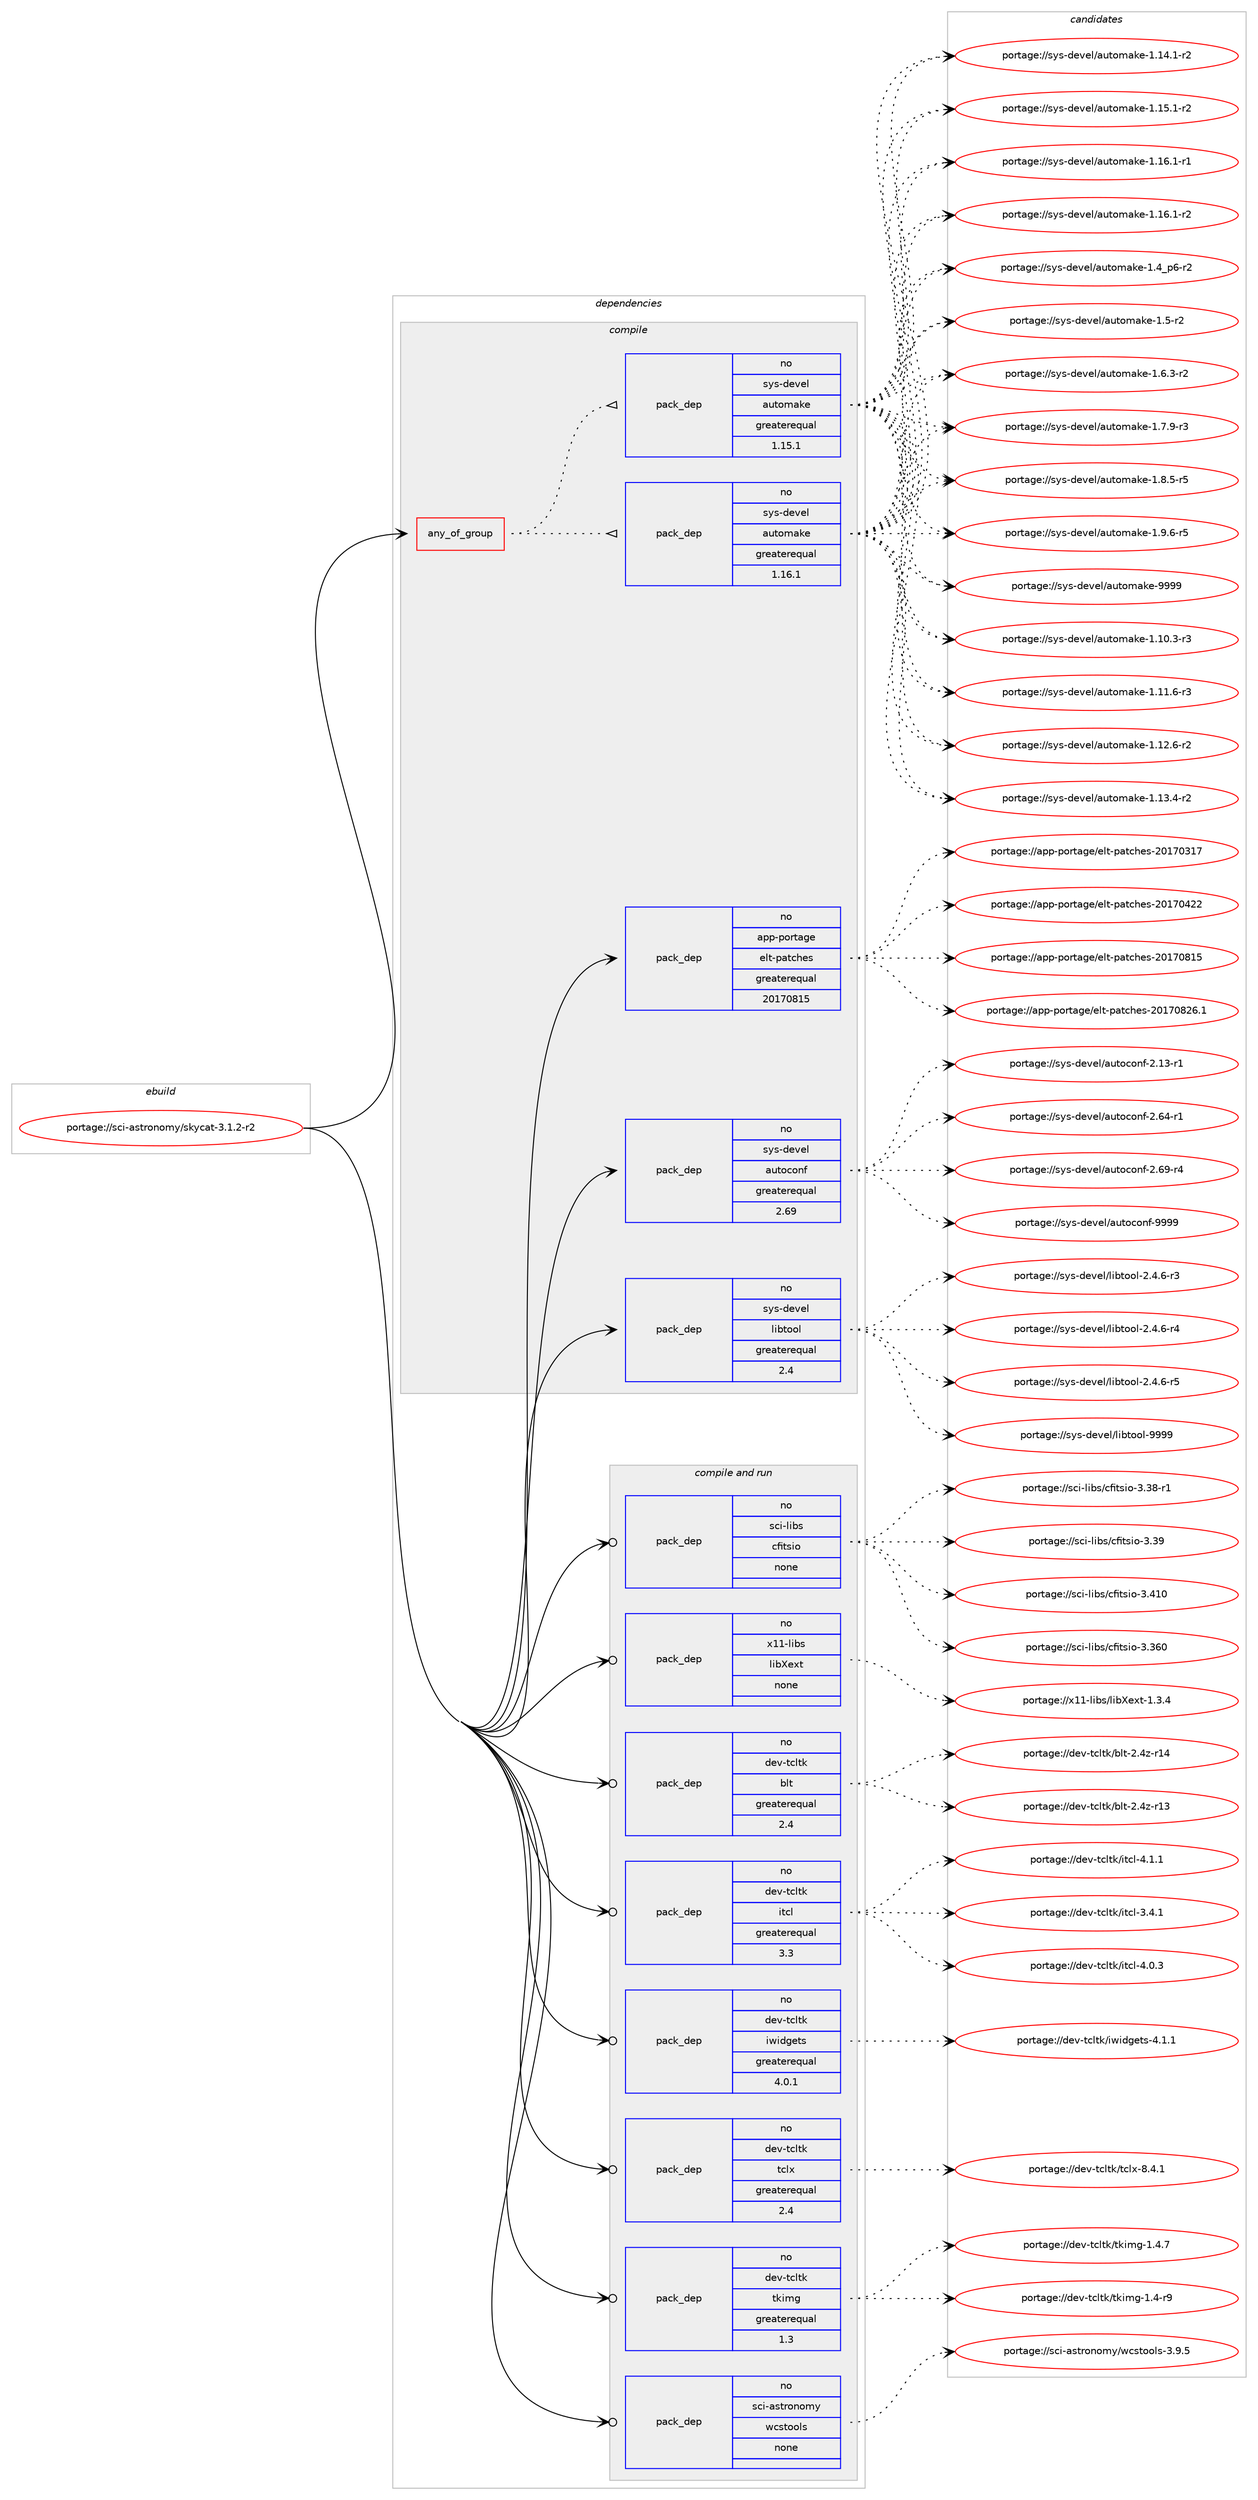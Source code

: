 digraph prolog {

# *************
# Graph options
# *************

newrank=true;
concentrate=true;
compound=true;
graph [rankdir=LR,fontname=Helvetica,fontsize=10,ranksep=1.5];#, ranksep=2.5, nodesep=0.2];
edge  [arrowhead=vee];
node  [fontname=Helvetica,fontsize=10];

# **********
# The ebuild
# **********

subgraph cluster_leftcol {
color=gray;
rank=same;
label=<<i>ebuild</i>>;
id [label="portage://sci-astronomy/skycat-3.1.2-r2", color=red, width=4, href="../sci-astronomy/skycat-3.1.2-r2.svg"];
}

# ****************
# The dependencies
# ****************

subgraph cluster_midcol {
color=gray;
label=<<i>dependencies</i>>;
subgraph cluster_compile {
fillcolor="#eeeeee";
style=filled;
label=<<i>compile</i>>;
subgraph any6240 {
dependency382399 [label=<<TABLE BORDER="0" CELLBORDER="1" CELLSPACING="0" CELLPADDING="4"><TR><TD CELLPADDING="10">any_of_group</TD></TR></TABLE>>, shape=none, color=red];subgraph pack280902 {
dependency382400 [label=<<TABLE BORDER="0" CELLBORDER="1" CELLSPACING="0" CELLPADDING="4" WIDTH="220"><TR><TD ROWSPAN="6" CELLPADDING="30">pack_dep</TD></TR><TR><TD WIDTH="110">no</TD></TR><TR><TD>sys-devel</TD></TR><TR><TD>automake</TD></TR><TR><TD>greaterequal</TD></TR><TR><TD>1.16.1</TD></TR></TABLE>>, shape=none, color=blue];
}
dependency382399:e -> dependency382400:w [weight=20,style="dotted",arrowhead="oinv"];
subgraph pack280903 {
dependency382401 [label=<<TABLE BORDER="0" CELLBORDER="1" CELLSPACING="0" CELLPADDING="4" WIDTH="220"><TR><TD ROWSPAN="6" CELLPADDING="30">pack_dep</TD></TR><TR><TD WIDTH="110">no</TD></TR><TR><TD>sys-devel</TD></TR><TR><TD>automake</TD></TR><TR><TD>greaterequal</TD></TR><TR><TD>1.15.1</TD></TR></TABLE>>, shape=none, color=blue];
}
dependency382399:e -> dependency382401:w [weight=20,style="dotted",arrowhead="oinv"];
}
id:e -> dependency382399:w [weight=20,style="solid",arrowhead="vee"];
subgraph pack280904 {
dependency382402 [label=<<TABLE BORDER="0" CELLBORDER="1" CELLSPACING="0" CELLPADDING="4" WIDTH="220"><TR><TD ROWSPAN="6" CELLPADDING="30">pack_dep</TD></TR><TR><TD WIDTH="110">no</TD></TR><TR><TD>app-portage</TD></TR><TR><TD>elt-patches</TD></TR><TR><TD>greaterequal</TD></TR><TR><TD>20170815</TD></TR></TABLE>>, shape=none, color=blue];
}
id:e -> dependency382402:w [weight=20,style="solid",arrowhead="vee"];
subgraph pack280905 {
dependency382403 [label=<<TABLE BORDER="0" CELLBORDER="1" CELLSPACING="0" CELLPADDING="4" WIDTH="220"><TR><TD ROWSPAN="6" CELLPADDING="30">pack_dep</TD></TR><TR><TD WIDTH="110">no</TD></TR><TR><TD>sys-devel</TD></TR><TR><TD>autoconf</TD></TR><TR><TD>greaterequal</TD></TR><TR><TD>2.69</TD></TR></TABLE>>, shape=none, color=blue];
}
id:e -> dependency382403:w [weight=20,style="solid",arrowhead="vee"];
subgraph pack280906 {
dependency382404 [label=<<TABLE BORDER="0" CELLBORDER="1" CELLSPACING="0" CELLPADDING="4" WIDTH="220"><TR><TD ROWSPAN="6" CELLPADDING="30">pack_dep</TD></TR><TR><TD WIDTH="110">no</TD></TR><TR><TD>sys-devel</TD></TR><TR><TD>libtool</TD></TR><TR><TD>greaterequal</TD></TR><TR><TD>2.4</TD></TR></TABLE>>, shape=none, color=blue];
}
id:e -> dependency382404:w [weight=20,style="solid",arrowhead="vee"];
}
subgraph cluster_compileandrun {
fillcolor="#eeeeee";
style=filled;
label=<<i>compile and run</i>>;
subgraph pack280907 {
dependency382405 [label=<<TABLE BORDER="0" CELLBORDER="1" CELLSPACING="0" CELLPADDING="4" WIDTH="220"><TR><TD ROWSPAN="6" CELLPADDING="30">pack_dep</TD></TR><TR><TD WIDTH="110">no</TD></TR><TR><TD>dev-tcltk</TD></TR><TR><TD>blt</TD></TR><TR><TD>greaterequal</TD></TR><TR><TD>2.4</TD></TR></TABLE>>, shape=none, color=blue];
}
id:e -> dependency382405:w [weight=20,style="solid",arrowhead="odotvee"];
subgraph pack280908 {
dependency382406 [label=<<TABLE BORDER="0" CELLBORDER="1" CELLSPACING="0" CELLPADDING="4" WIDTH="220"><TR><TD ROWSPAN="6" CELLPADDING="30">pack_dep</TD></TR><TR><TD WIDTH="110">no</TD></TR><TR><TD>dev-tcltk</TD></TR><TR><TD>itcl</TD></TR><TR><TD>greaterequal</TD></TR><TR><TD>3.3</TD></TR></TABLE>>, shape=none, color=blue];
}
id:e -> dependency382406:w [weight=20,style="solid",arrowhead="odotvee"];
subgraph pack280909 {
dependency382407 [label=<<TABLE BORDER="0" CELLBORDER="1" CELLSPACING="0" CELLPADDING="4" WIDTH="220"><TR><TD ROWSPAN="6" CELLPADDING="30">pack_dep</TD></TR><TR><TD WIDTH="110">no</TD></TR><TR><TD>dev-tcltk</TD></TR><TR><TD>iwidgets</TD></TR><TR><TD>greaterequal</TD></TR><TR><TD>4.0.1</TD></TR></TABLE>>, shape=none, color=blue];
}
id:e -> dependency382407:w [weight=20,style="solid",arrowhead="odotvee"];
subgraph pack280910 {
dependency382408 [label=<<TABLE BORDER="0" CELLBORDER="1" CELLSPACING="0" CELLPADDING="4" WIDTH="220"><TR><TD ROWSPAN="6" CELLPADDING="30">pack_dep</TD></TR><TR><TD WIDTH="110">no</TD></TR><TR><TD>dev-tcltk</TD></TR><TR><TD>tclx</TD></TR><TR><TD>greaterequal</TD></TR><TR><TD>2.4</TD></TR></TABLE>>, shape=none, color=blue];
}
id:e -> dependency382408:w [weight=20,style="solid",arrowhead="odotvee"];
subgraph pack280911 {
dependency382409 [label=<<TABLE BORDER="0" CELLBORDER="1" CELLSPACING="0" CELLPADDING="4" WIDTH="220"><TR><TD ROWSPAN="6" CELLPADDING="30">pack_dep</TD></TR><TR><TD WIDTH="110">no</TD></TR><TR><TD>dev-tcltk</TD></TR><TR><TD>tkimg</TD></TR><TR><TD>greaterequal</TD></TR><TR><TD>1.3</TD></TR></TABLE>>, shape=none, color=blue];
}
id:e -> dependency382409:w [weight=20,style="solid",arrowhead="odotvee"];
subgraph pack280912 {
dependency382410 [label=<<TABLE BORDER="0" CELLBORDER="1" CELLSPACING="0" CELLPADDING="4" WIDTH="220"><TR><TD ROWSPAN="6" CELLPADDING="30">pack_dep</TD></TR><TR><TD WIDTH="110">no</TD></TR><TR><TD>sci-astronomy</TD></TR><TR><TD>wcstools</TD></TR><TR><TD>none</TD></TR><TR><TD></TD></TR></TABLE>>, shape=none, color=blue];
}
id:e -> dependency382410:w [weight=20,style="solid",arrowhead="odotvee"];
subgraph pack280913 {
dependency382411 [label=<<TABLE BORDER="0" CELLBORDER="1" CELLSPACING="0" CELLPADDING="4" WIDTH="220"><TR><TD ROWSPAN="6" CELLPADDING="30">pack_dep</TD></TR><TR><TD WIDTH="110">no</TD></TR><TR><TD>sci-libs</TD></TR><TR><TD>cfitsio</TD></TR><TR><TD>none</TD></TR><TR><TD></TD></TR></TABLE>>, shape=none, color=blue];
}
id:e -> dependency382411:w [weight=20,style="solid",arrowhead="odotvee"];
subgraph pack280914 {
dependency382412 [label=<<TABLE BORDER="0" CELLBORDER="1" CELLSPACING="0" CELLPADDING="4" WIDTH="220"><TR><TD ROWSPAN="6" CELLPADDING="30">pack_dep</TD></TR><TR><TD WIDTH="110">no</TD></TR><TR><TD>x11-libs</TD></TR><TR><TD>libXext</TD></TR><TR><TD>none</TD></TR><TR><TD></TD></TR></TABLE>>, shape=none, color=blue];
}
id:e -> dependency382412:w [weight=20,style="solid",arrowhead="odotvee"];
}
subgraph cluster_run {
fillcolor="#eeeeee";
style=filled;
label=<<i>run</i>>;
}
}

# **************
# The candidates
# **************

subgraph cluster_choices {
rank=same;
color=gray;
label=<<i>candidates</i>>;

subgraph choice280902 {
color=black;
nodesep=1;
choiceportage11512111545100101118101108479711711611110997107101454946494846514511451 [label="portage://sys-devel/automake-1.10.3-r3", color=red, width=4,href="../sys-devel/automake-1.10.3-r3.svg"];
choiceportage11512111545100101118101108479711711611110997107101454946494946544511451 [label="portage://sys-devel/automake-1.11.6-r3", color=red, width=4,href="../sys-devel/automake-1.11.6-r3.svg"];
choiceportage11512111545100101118101108479711711611110997107101454946495046544511450 [label="portage://sys-devel/automake-1.12.6-r2", color=red, width=4,href="../sys-devel/automake-1.12.6-r2.svg"];
choiceportage11512111545100101118101108479711711611110997107101454946495146524511450 [label="portage://sys-devel/automake-1.13.4-r2", color=red, width=4,href="../sys-devel/automake-1.13.4-r2.svg"];
choiceportage11512111545100101118101108479711711611110997107101454946495246494511450 [label="portage://sys-devel/automake-1.14.1-r2", color=red, width=4,href="../sys-devel/automake-1.14.1-r2.svg"];
choiceportage11512111545100101118101108479711711611110997107101454946495346494511450 [label="portage://sys-devel/automake-1.15.1-r2", color=red, width=4,href="../sys-devel/automake-1.15.1-r2.svg"];
choiceportage11512111545100101118101108479711711611110997107101454946495446494511449 [label="portage://sys-devel/automake-1.16.1-r1", color=red, width=4,href="../sys-devel/automake-1.16.1-r1.svg"];
choiceportage11512111545100101118101108479711711611110997107101454946495446494511450 [label="portage://sys-devel/automake-1.16.1-r2", color=red, width=4,href="../sys-devel/automake-1.16.1-r2.svg"];
choiceportage115121115451001011181011084797117116111109971071014549465295112544511450 [label="portage://sys-devel/automake-1.4_p6-r2", color=red, width=4,href="../sys-devel/automake-1.4_p6-r2.svg"];
choiceportage11512111545100101118101108479711711611110997107101454946534511450 [label="portage://sys-devel/automake-1.5-r2", color=red, width=4,href="../sys-devel/automake-1.5-r2.svg"];
choiceportage115121115451001011181011084797117116111109971071014549465446514511450 [label="portage://sys-devel/automake-1.6.3-r2", color=red, width=4,href="../sys-devel/automake-1.6.3-r2.svg"];
choiceportage115121115451001011181011084797117116111109971071014549465546574511451 [label="portage://sys-devel/automake-1.7.9-r3", color=red, width=4,href="../sys-devel/automake-1.7.9-r3.svg"];
choiceportage115121115451001011181011084797117116111109971071014549465646534511453 [label="portage://sys-devel/automake-1.8.5-r5", color=red, width=4,href="../sys-devel/automake-1.8.5-r5.svg"];
choiceportage115121115451001011181011084797117116111109971071014549465746544511453 [label="portage://sys-devel/automake-1.9.6-r5", color=red, width=4,href="../sys-devel/automake-1.9.6-r5.svg"];
choiceportage115121115451001011181011084797117116111109971071014557575757 [label="portage://sys-devel/automake-9999", color=red, width=4,href="../sys-devel/automake-9999.svg"];
dependency382400:e -> choiceportage11512111545100101118101108479711711611110997107101454946494846514511451:w [style=dotted,weight="100"];
dependency382400:e -> choiceportage11512111545100101118101108479711711611110997107101454946494946544511451:w [style=dotted,weight="100"];
dependency382400:e -> choiceportage11512111545100101118101108479711711611110997107101454946495046544511450:w [style=dotted,weight="100"];
dependency382400:e -> choiceportage11512111545100101118101108479711711611110997107101454946495146524511450:w [style=dotted,weight="100"];
dependency382400:e -> choiceportage11512111545100101118101108479711711611110997107101454946495246494511450:w [style=dotted,weight="100"];
dependency382400:e -> choiceportage11512111545100101118101108479711711611110997107101454946495346494511450:w [style=dotted,weight="100"];
dependency382400:e -> choiceportage11512111545100101118101108479711711611110997107101454946495446494511449:w [style=dotted,weight="100"];
dependency382400:e -> choiceportage11512111545100101118101108479711711611110997107101454946495446494511450:w [style=dotted,weight="100"];
dependency382400:e -> choiceportage115121115451001011181011084797117116111109971071014549465295112544511450:w [style=dotted,weight="100"];
dependency382400:e -> choiceportage11512111545100101118101108479711711611110997107101454946534511450:w [style=dotted,weight="100"];
dependency382400:e -> choiceportage115121115451001011181011084797117116111109971071014549465446514511450:w [style=dotted,weight="100"];
dependency382400:e -> choiceportage115121115451001011181011084797117116111109971071014549465546574511451:w [style=dotted,weight="100"];
dependency382400:e -> choiceportage115121115451001011181011084797117116111109971071014549465646534511453:w [style=dotted,weight="100"];
dependency382400:e -> choiceportage115121115451001011181011084797117116111109971071014549465746544511453:w [style=dotted,weight="100"];
dependency382400:e -> choiceportage115121115451001011181011084797117116111109971071014557575757:w [style=dotted,weight="100"];
}
subgraph choice280903 {
color=black;
nodesep=1;
choiceportage11512111545100101118101108479711711611110997107101454946494846514511451 [label="portage://sys-devel/automake-1.10.3-r3", color=red, width=4,href="../sys-devel/automake-1.10.3-r3.svg"];
choiceportage11512111545100101118101108479711711611110997107101454946494946544511451 [label="portage://sys-devel/automake-1.11.6-r3", color=red, width=4,href="../sys-devel/automake-1.11.6-r3.svg"];
choiceportage11512111545100101118101108479711711611110997107101454946495046544511450 [label="portage://sys-devel/automake-1.12.6-r2", color=red, width=4,href="../sys-devel/automake-1.12.6-r2.svg"];
choiceportage11512111545100101118101108479711711611110997107101454946495146524511450 [label="portage://sys-devel/automake-1.13.4-r2", color=red, width=4,href="../sys-devel/automake-1.13.4-r2.svg"];
choiceportage11512111545100101118101108479711711611110997107101454946495246494511450 [label="portage://sys-devel/automake-1.14.1-r2", color=red, width=4,href="../sys-devel/automake-1.14.1-r2.svg"];
choiceportage11512111545100101118101108479711711611110997107101454946495346494511450 [label="portage://sys-devel/automake-1.15.1-r2", color=red, width=4,href="../sys-devel/automake-1.15.1-r2.svg"];
choiceportage11512111545100101118101108479711711611110997107101454946495446494511449 [label="portage://sys-devel/automake-1.16.1-r1", color=red, width=4,href="../sys-devel/automake-1.16.1-r1.svg"];
choiceportage11512111545100101118101108479711711611110997107101454946495446494511450 [label="portage://sys-devel/automake-1.16.1-r2", color=red, width=4,href="../sys-devel/automake-1.16.1-r2.svg"];
choiceportage115121115451001011181011084797117116111109971071014549465295112544511450 [label="portage://sys-devel/automake-1.4_p6-r2", color=red, width=4,href="../sys-devel/automake-1.4_p6-r2.svg"];
choiceportage11512111545100101118101108479711711611110997107101454946534511450 [label="portage://sys-devel/automake-1.5-r2", color=red, width=4,href="../sys-devel/automake-1.5-r2.svg"];
choiceportage115121115451001011181011084797117116111109971071014549465446514511450 [label="portage://sys-devel/automake-1.6.3-r2", color=red, width=4,href="../sys-devel/automake-1.6.3-r2.svg"];
choiceportage115121115451001011181011084797117116111109971071014549465546574511451 [label="portage://sys-devel/automake-1.7.9-r3", color=red, width=4,href="../sys-devel/automake-1.7.9-r3.svg"];
choiceportage115121115451001011181011084797117116111109971071014549465646534511453 [label="portage://sys-devel/automake-1.8.5-r5", color=red, width=4,href="../sys-devel/automake-1.8.5-r5.svg"];
choiceportage115121115451001011181011084797117116111109971071014549465746544511453 [label="portage://sys-devel/automake-1.9.6-r5", color=red, width=4,href="../sys-devel/automake-1.9.6-r5.svg"];
choiceportage115121115451001011181011084797117116111109971071014557575757 [label="portage://sys-devel/automake-9999", color=red, width=4,href="../sys-devel/automake-9999.svg"];
dependency382401:e -> choiceportage11512111545100101118101108479711711611110997107101454946494846514511451:w [style=dotted,weight="100"];
dependency382401:e -> choiceportage11512111545100101118101108479711711611110997107101454946494946544511451:w [style=dotted,weight="100"];
dependency382401:e -> choiceportage11512111545100101118101108479711711611110997107101454946495046544511450:w [style=dotted,weight="100"];
dependency382401:e -> choiceportage11512111545100101118101108479711711611110997107101454946495146524511450:w [style=dotted,weight="100"];
dependency382401:e -> choiceportage11512111545100101118101108479711711611110997107101454946495246494511450:w [style=dotted,weight="100"];
dependency382401:e -> choiceportage11512111545100101118101108479711711611110997107101454946495346494511450:w [style=dotted,weight="100"];
dependency382401:e -> choiceportage11512111545100101118101108479711711611110997107101454946495446494511449:w [style=dotted,weight="100"];
dependency382401:e -> choiceportage11512111545100101118101108479711711611110997107101454946495446494511450:w [style=dotted,weight="100"];
dependency382401:e -> choiceportage115121115451001011181011084797117116111109971071014549465295112544511450:w [style=dotted,weight="100"];
dependency382401:e -> choiceportage11512111545100101118101108479711711611110997107101454946534511450:w [style=dotted,weight="100"];
dependency382401:e -> choiceportage115121115451001011181011084797117116111109971071014549465446514511450:w [style=dotted,weight="100"];
dependency382401:e -> choiceportage115121115451001011181011084797117116111109971071014549465546574511451:w [style=dotted,weight="100"];
dependency382401:e -> choiceportage115121115451001011181011084797117116111109971071014549465646534511453:w [style=dotted,weight="100"];
dependency382401:e -> choiceportage115121115451001011181011084797117116111109971071014549465746544511453:w [style=dotted,weight="100"];
dependency382401:e -> choiceportage115121115451001011181011084797117116111109971071014557575757:w [style=dotted,weight="100"];
}
subgraph choice280904 {
color=black;
nodesep=1;
choiceportage97112112451121111141169710310147101108116451129711699104101115455048495548514955 [label="portage://app-portage/elt-patches-20170317", color=red, width=4,href="../app-portage/elt-patches-20170317.svg"];
choiceportage97112112451121111141169710310147101108116451129711699104101115455048495548525050 [label="portage://app-portage/elt-patches-20170422", color=red, width=4,href="../app-portage/elt-patches-20170422.svg"];
choiceportage97112112451121111141169710310147101108116451129711699104101115455048495548564953 [label="portage://app-portage/elt-patches-20170815", color=red, width=4,href="../app-portage/elt-patches-20170815.svg"];
choiceportage971121124511211111411697103101471011081164511297116991041011154550484955485650544649 [label="portage://app-portage/elt-patches-20170826.1", color=red, width=4,href="../app-portage/elt-patches-20170826.1.svg"];
dependency382402:e -> choiceportage97112112451121111141169710310147101108116451129711699104101115455048495548514955:w [style=dotted,weight="100"];
dependency382402:e -> choiceportage97112112451121111141169710310147101108116451129711699104101115455048495548525050:w [style=dotted,weight="100"];
dependency382402:e -> choiceportage97112112451121111141169710310147101108116451129711699104101115455048495548564953:w [style=dotted,weight="100"];
dependency382402:e -> choiceportage971121124511211111411697103101471011081164511297116991041011154550484955485650544649:w [style=dotted,weight="100"];
}
subgraph choice280905 {
color=black;
nodesep=1;
choiceportage1151211154510010111810110847971171161119911111010245504649514511449 [label="portage://sys-devel/autoconf-2.13-r1", color=red, width=4,href="../sys-devel/autoconf-2.13-r1.svg"];
choiceportage1151211154510010111810110847971171161119911111010245504654524511449 [label="portage://sys-devel/autoconf-2.64-r1", color=red, width=4,href="../sys-devel/autoconf-2.64-r1.svg"];
choiceportage1151211154510010111810110847971171161119911111010245504654574511452 [label="portage://sys-devel/autoconf-2.69-r4", color=red, width=4,href="../sys-devel/autoconf-2.69-r4.svg"];
choiceportage115121115451001011181011084797117116111991111101024557575757 [label="portage://sys-devel/autoconf-9999", color=red, width=4,href="../sys-devel/autoconf-9999.svg"];
dependency382403:e -> choiceportage1151211154510010111810110847971171161119911111010245504649514511449:w [style=dotted,weight="100"];
dependency382403:e -> choiceportage1151211154510010111810110847971171161119911111010245504654524511449:w [style=dotted,weight="100"];
dependency382403:e -> choiceportage1151211154510010111810110847971171161119911111010245504654574511452:w [style=dotted,weight="100"];
dependency382403:e -> choiceportage115121115451001011181011084797117116111991111101024557575757:w [style=dotted,weight="100"];
}
subgraph choice280906 {
color=black;
nodesep=1;
choiceportage1151211154510010111810110847108105981161111111084550465246544511451 [label="portage://sys-devel/libtool-2.4.6-r3", color=red, width=4,href="../sys-devel/libtool-2.4.6-r3.svg"];
choiceportage1151211154510010111810110847108105981161111111084550465246544511452 [label="portage://sys-devel/libtool-2.4.6-r4", color=red, width=4,href="../sys-devel/libtool-2.4.6-r4.svg"];
choiceportage1151211154510010111810110847108105981161111111084550465246544511453 [label="portage://sys-devel/libtool-2.4.6-r5", color=red, width=4,href="../sys-devel/libtool-2.4.6-r5.svg"];
choiceportage1151211154510010111810110847108105981161111111084557575757 [label="portage://sys-devel/libtool-9999", color=red, width=4,href="../sys-devel/libtool-9999.svg"];
dependency382404:e -> choiceportage1151211154510010111810110847108105981161111111084550465246544511451:w [style=dotted,weight="100"];
dependency382404:e -> choiceportage1151211154510010111810110847108105981161111111084550465246544511452:w [style=dotted,weight="100"];
dependency382404:e -> choiceportage1151211154510010111810110847108105981161111111084550465246544511453:w [style=dotted,weight="100"];
dependency382404:e -> choiceportage1151211154510010111810110847108105981161111111084557575757:w [style=dotted,weight="100"];
}
subgraph choice280907 {
color=black;
nodesep=1;
choiceportage1001011184511699108116107479810811645504652122451144951 [label="portage://dev-tcltk/blt-2.4z-r13", color=red, width=4,href="../dev-tcltk/blt-2.4z-r13.svg"];
choiceportage1001011184511699108116107479810811645504652122451144952 [label="portage://dev-tcltk/blt-2.4z-r14", color=red, width=4,href="../dev-tcltk/blt-2.4z-r14.svg"];
dependency382405:e -> choiceportage1001011184511699108116107479810811645504652122451144951:w [style=dotted,weight="100"];
dependency382405:e -> choiceportage1001011184511699108116107479810811645504652122451144952:w [style=dotted,weight="100"];
}
subgraph choice280908 {
color=black;
nodesep=1;
choiceportage10010111845116991081161074710511699108455146524649 [label="portage://dev-tcltk/itcl-3.4.1", color=red, width=4,href="../dev-tcltk/itcl-3.4.1.svg"];
choiceportage10010111845116991081161074710511699108455246484651 [label="portage://dev-tcltk/itcl-4.0.3", color=red, width=4,href="../dev-tcltk/itcl-4.0.3.svg"];
choiceportage10010111845116991081161074710511699108455246494649 [label="portage://dev-tcltk/itcl-4.1.1", color=red, width=4,href="../dev-tcltk/itcl-4.1.1.svg"];
dependency382406:e -> choiceportage10010111845116991081161074710511699108455146524649:w [style=dotted,weight="100"];
dependency382406:e -> choiceportage10010111845116991081161074710511699108455246484651:w [style=dotted,weight="100"];
dependency382406:e -> choiceportage10010111845116991081161074710511699108455246494649:w [style=dotted,weight="100"];
}
subgraph choice280909 {
color=black;
nodesep=1;
choiceportage100101118451169910811610747105119105100103101116115455246494649 [label="portage://dev-tcltk/iwidgets-4.1.1", color=red, width=4,href="../dev-tcltk/iwidgets-4.1.1.svg"];
dependency382407:e -> choiceportage100101118451169910811610747105119105100103101116115455246494649:w [style=dotted,weight="100"];
}
subgraph choice280910 {
color=black;
nodesep=1;
choiceportage10010111845116991081161074711699108120455646524649 [label="portage://dev-tcltk/tclx-8.4.1", color=red, width=4,href="../dev-tcltk/tclx-8.4.1.svg"];
dependency382408:e -> choiceportage10010111845116991081161074711699108120455646524649:w [style=dotted,weight="100"];
}
subgraph choice280911 {
color=black;
nodesep=1;
choiceportage100101118451169910811610747116107105109103454946524511457 [label="portage://dev-tcltk/tkimg-1.4-r9", color=red, width=4,href="../dev-tcltk/tkimg-1.4-r9.svg"];
choiceportage100101118451169910811610747116107105109103454946524655 [label="portage://dev-tcltk/tkimg-1.4.7", color=red, width=4,href="../dev-tcltk/tkimg-1.4.7.svg"];
dependency382409:e -> choiceportage100101118451169910811610747116107105109103454946524511457:w [style=dotted,weight="100"];
dependency382409:e -> choiceportage100101118451169910811610747116107105109103454946524655:w [style=dotted,weight="100"];
}
subgraph choice280912 {
color=black;
nodesep=1;
choiceportage1159910545971151161141111101111091214711999115116111111108115455146574653 [label="portage://sci-astronomy/wcstools-3.9.5", color=red, width=4,href="../sci-astronomy/wcstools-3.9.5.svg"];
dependency382410:e -> choiceportage1159910545971151161141111101111091214711999115116111111108115455146574653:w [style=dotted,weight="100"];
}
subgraph choice280913 {
color=black;
nodesep=1;
choiceportage1159910545108105981154799102105116115105111455146515448 [label="portage://sci-libs/cfitsio-3.360", color=red, width=4,href="../sci-libs/cfitsio-3.360.svg"];
choiceportage115991054510810598115479910210511611510511145514651564511449 [label="portage://sci-libs/cfitsio-3.38-r1", color=red, width=4,href="../sci-libs/cfitsio-3.38-r1.svg"];
choiceportage11599105451081059811547991021051161151051114551465157 [label="portage://sci-libs/cfitsio-3.39", color=red, width=4,href="../sci-libs/cfitsio-3.39.svg"];
choiceportage1159910545108105981154799102105116115105111455146524948 [label="portage://sci-libs/cfitsio-3.410", color=red, width=4,href="../sci-libs/cfitsio-3.410.svg"];
dependency382411:e -> choiceportage1159910545108105981154799102105116115105111455146515448:w [style=dotted,weight="100"];
dependency382411:e -> choiceportage115991054510810598115479910210511611510511145514651564511449:w [style=dotted,weight="100"];
dependency382411:e -> choiceportage11599105451081059811547991021051161151051114551465157:w [style=dotted,weight="100"];
dependency382411:e -> choiceportage1159910545108105981154799102105116115105111455146524948:w [style=dotted,weight="100"];
}
subgraph choice280914 {
color=black;
nodesep=1;
choiceportage12049494510810598115471081059888101120116454946514652 [label="portage://x11-libs/libXext-1.3.4", color=red, width=4,href="../x11-libs/libXext-1.3.4.svg"];
dependency382412:e -> choiceportage12049494510810598115471081059888101120116454946514652:w [style=dotted,weight="100"];
}
}

}
